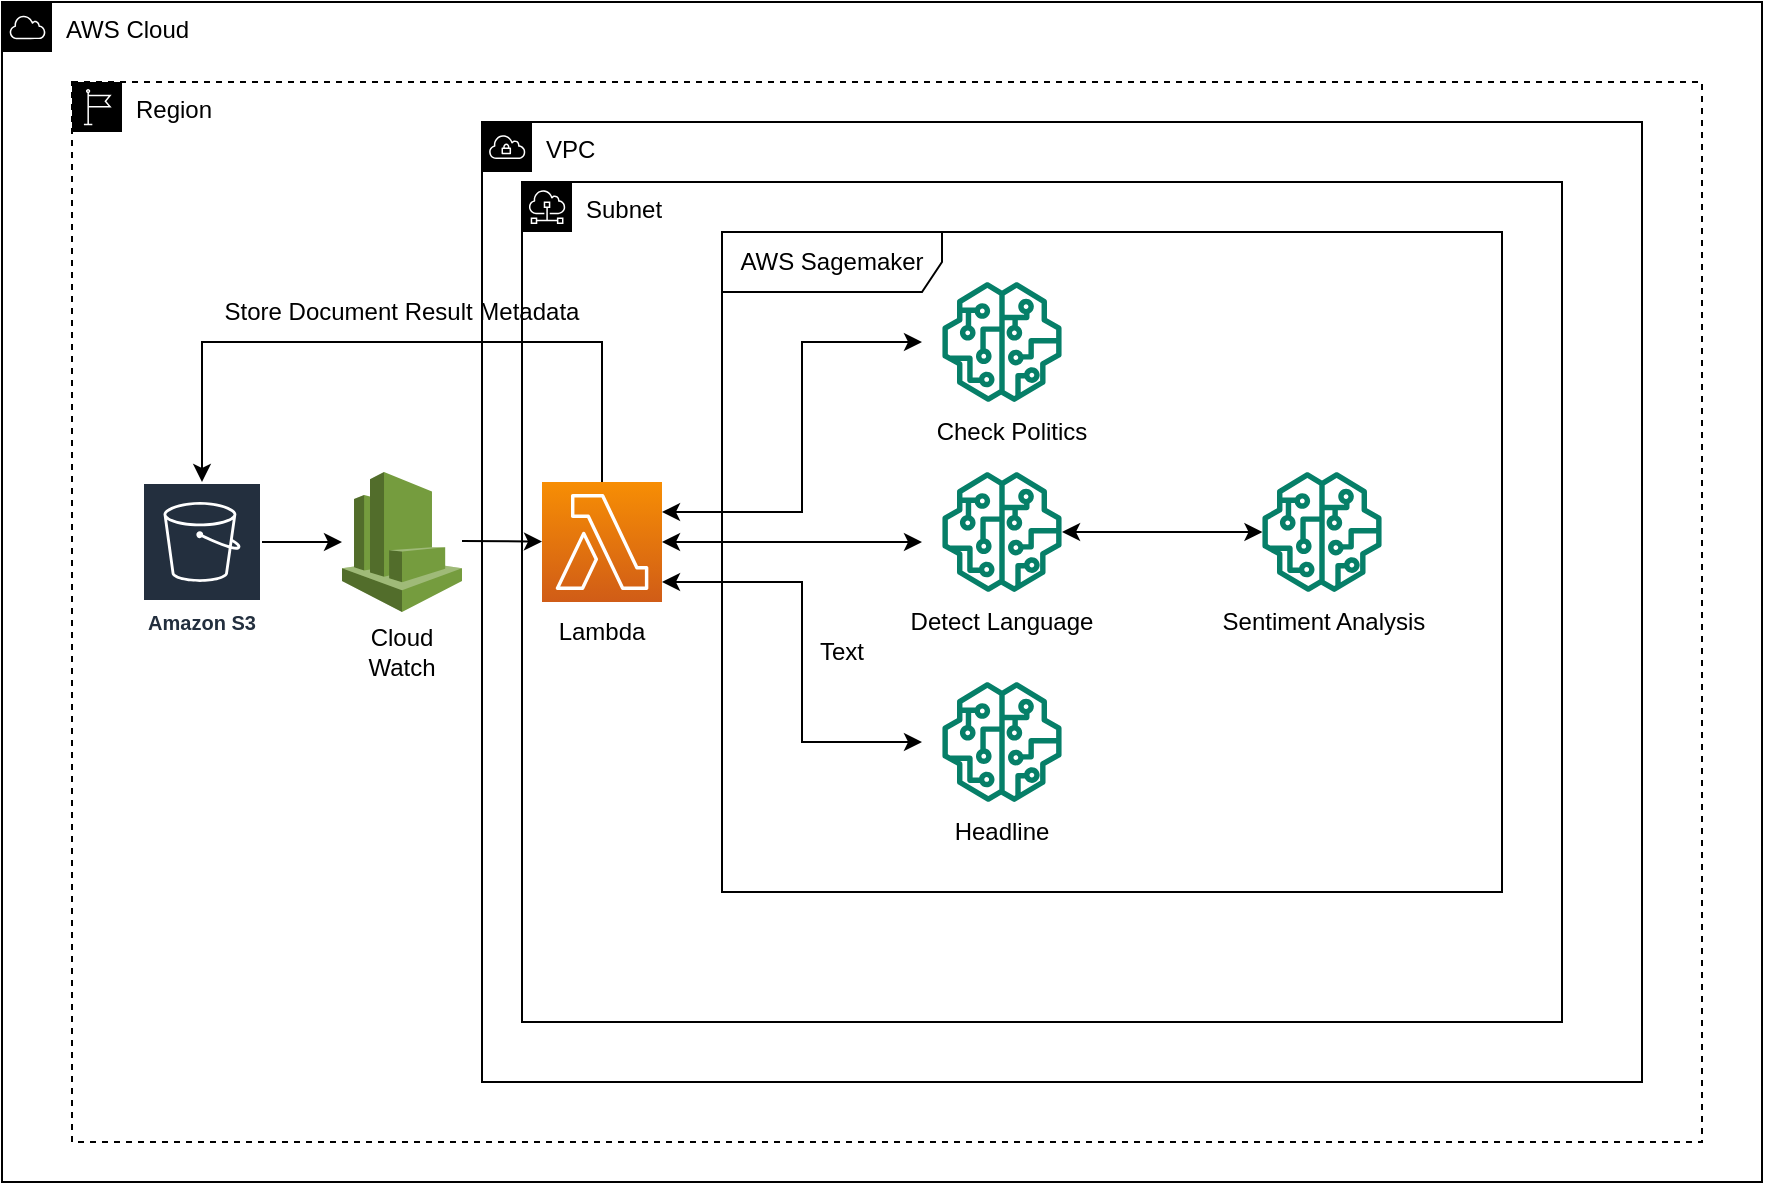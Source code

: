 <mxfile version="21.6.2" type="device">
  <diagram name="Page-1" id="y72JfJ4eZzIYOTI0xM4u">
    <mxGraphModel dx="880" dy="1552" grid="1" gridSize="10" guides="1" tooltips="1" connect="1" arrows="1" fold="1" page="1" pageScale="1" pageWidth="850" pageHeight="1100" math="0" shadow="0">
      <root>
        <mxCell id="0" />
        <mxCell id="1" parent="0" />
        <mxCell id="qdHOsgNCVOvMiUIWr9uF-10" value="Amazon S3" style="sketch=0;outlineConnect=0;fontColor=#232F3E;gradientColor=none;strokeColor=#ffffff;fillColor=#232F3E;dashed=0;verticalLabelPosition=middle;verticalAlign=bottom;align=center;html=1;whiteSpace=wrap;fontSize=10;fontStyle=1;spacing=3;shape=mxgraph.aws4.productIcon;prIcon=mxgraph.aws4.s3;" vertex="1" parent="1">
          <mxGeometry x="70" y="220" width="60" height="80" as="geometry" />
        </mxCell>
        <mxCell id="qdHOsgNCVOvMiUIWr9uF-11" value="" style="outlineConnect=0;dashed=0;verticalLabelPosition=bottom;verticalAlign=top;align=center;html=1;shape=mxgraph.aws3.cloudwatch;fillColor=#759C3E;gradientColor=none;" vertex="1" parent="1">
          <mxGeometry x="170" y="215" width="60" height="70" as="geometry" />
        </mxCell>
        <mxCell id="qdHOsgNCVOvMiUIWr9uF-13" value="Cloud Watch" style="text;html=1;strokeColor=none;fillColor=none;align=center;verticalAlign=middle;whiteSpace=wrap;rounded=0;" vertex="1" parent="1">
          <mxGeometry x="170" y="290" width="60" height="30" as="geometry" />
        </mxCell>
        <mxCell id="qdHOsgNCVOvMiUIWr9uF-15" value="" style="sketch=0;points=[[0,0,0],[0.25,0,0],[0.5,0,0],[0.75,0,0],[1,0,0],[0,1,0],[0.25,1,0],[0.5,1,0],[0.75,1,0],[1,1,0],[0,0.25,0],[0,0.5,0],[0,0.75,0],[1,0.25,0],[1,0.5,0],[1,0.75,0]];outlineConnect=0;fontColor=#232F3E;gradientColor=#F78E04;gradientDirection=north;fillColor=#D05C17;strokeColor=#ffffff;dashed=0;verticalLabelPosition=bottom;verticalAlign=top;align=center;html=1;fontSize=12;fontStyle=0;aspect=fixed;shape=mxgraph.aws4.resourceIcon;resIcon=mxgraph.aws4.lambda;" vertex="1" parent="1">
          <mxGeometry x="270" y="220" width="60" height="60" as="geometry" />
        </mxCell>
        <mxCell id="qdHOsgNCVOvMiUIWr9uF-16" value="Lambda&lt;br&gt;" style="text;html=1;strokeColor=none;fillColor=none;align=center;verticalAlign=middle;whiteSpace=wrap;rounded=0;" vertex="1" parent="1">
          <mxGeometry x="270" y="280" width="60" height="30" as="geometry" />
        </mxCell>
        <mxCell id="qdHOsgNCVOvMiUIWr9uF-18" value="" style="endArrow=classic;html=1;rounded=0;" edge="1" parent="1" target="qdHOsgNCVOvMiUIWr9uF-11">
          <mxGeometry width="50" height="50" relative="1" as="geometry">
            <mxPoint x="130" y="250" as="sourcePoint" />
            <mxPoint x="180" y="200" as="targetPoint" />
          </mxGeometry>
        </mxCell>
        <mxCell id="qdHOsgNCVOvMiUIWr9uF-19" value="" style="endArrow=classic;html=1;rounded=0;" edge="1" parent="1" target="qdHOsgNCVOvMiUIWr9uF-15">
          <mxGeometry width="50" height="50" relative="1" as="geometry">
            <mxPoint x="230" y="249.5" as="sourcePoint" />
            <mxPoint x="270" y="249.5" as="targetPoint" />
          </mxGeometry>
        </mxCell>
        <mxCell id="qdHOsgNCVOvMiUIWr9uF-20" value="" style="sketch=0;outlineConnect=0;fontColor=#232F3E;gradientColor=none;fillColor=#067F68;strokeColor=none;dashed=0;verticalLabelPosition=bottom;verticalAlign=top;align=center;html=1;fontSize=12;fontStyle=0;aspect=fixed;pointerEvents=1;shape=mxgraph.aws4.sagemaker_model;" vertex="1" parent="1">
          <mxGeometry x="470" y="120" width="60" height="60" as="geometry" />
        </mxCell>
        <mxCell id="qdHOsgNCVOvMiUIWr9uF-25" value="" style="endArrow=classic;startArrow=classic;html=1;rounded=0;exitX=1;exitY=0.25;exitDx=0;exitDy=0;exitPerimeter=0;" edge="1" parent="1" source="qdHOsgNCVOvMiUIWr9uF-15">
          <mxGeometry width="50" height="50" relative="1" as="geometry">
            <mxPoint x="330" y="240" as="sourcePoint" />
            <mxPoint x="460" y="150" as="targetPoint" />
            <Array as="points">
              <mxPoint x="400" y="235" />
              <mxPoint x="400" y="150" />
            </Array>
          </mxGeometry>
        </mxCell>
        <mxCell id="qdHOsgNCVOvMiUIWr9uF-26" value="" style="sketch=0;outlineConnect=0;fontColor=#232F3E;gradientColor=none;fillColor=#067F68;strokeColor=none;dashed=0;verticalLabelPosition=bottom;verticalAlign=top;align=center;html=1;fontSize=12;fontStyle=0;aspect=fixed;pointerEvents=1;shape=mxgraph.aws4.sagemaker_model;" vertex="1" parent="1">
          <mxGeometry x="470" y="215" width="60" height="60" as="geometry" />
        </mxCell>
        <mxCell id="qdHOsgNCVOvMiUIWr9uF-27" value="" style="sketch=0;outlineConnect=0;fontColor=#232F3E;gradientColor=none;fillColor=#067F68;strokeColor=none;dashed=0;verticalLabelPosition=bottom;verticalAlign=top;align=center;html=1;fontSize=12;fontStyle=0;aspect=fixed;pointerEvents=1;shape=mxgraph.aws4.sagemaker_model;" vertex="1" parent="1">
          <mxGeometry x="470" y="320" width="60" height="60" as="geometry" />
        </mxCell>
        <mxCell id="qdHOsgNCVOvMiUIWr9uF-28" value="" style="endArrow=classic;startArrow=classic;html=1;rounded=0;" edge="1" parent="1">
          <mxGeometry width="50" height="50" relative="1" as="geometry">
            <mxPoint x="330" y="270" as="sourcePoint" />
            <mxPoint x="460" y="350" as="targetPoint" />
            <Array as="points">
              <mxPoint x="400" y="270" />
              <mxPoint x="400" y="350" />
            </Array>
          </mxGeometry>
        </mxCell>
        <mxCell id="qdHOsgNCVOvMiUIWr9uF-29" value="" style="endArrow=classic;startArrow=classic;html=1;rounded=0;" edge="1" parent="1">
          <mxGeometry width="50" height="50" relative="1" as="geometry">
            <mxPoint x="330" y="250" as="sourcePoint" />
            <mxPoint x="460" y="250" as="targetPoint" />
          </mxGeometry>
        </mxCell>
        <mxCell id="qdHOsgNCVOvMiUIWr9uF-31" value="Check Politics" style="text;html=1;strokeColor=none;fillColor=none;align=center;verticalAlign=middle;whiteSpace=wrap;rounded=0;" vertex="1" parent="1">
          <mxGeometry x="450" y="180" width="110" height="30" as="geometry" />
        </mxCell>
        <mxCell id="qdHOsgNCVOvMiUIWr9uF-32" value="Detect Language" style="text;html=1;strokeColor=none;fillColor=none;align=center;verticalAlign=middle;whiteSpace=wrap;rounded=0;" vertex="1" parent="1">
          <mxGeometry x="440" y="275" width="120" height="30" as="geometry" />
        </mxCell>
        <mxCell id="qdHOsgNCVOvMiUIWr9uF-33" value="Headline" style="text;html=1;strokeColor=none;fillColor=none;align=center;verticalAlign=middle;whiteSpace=wrap;rounded=0;" vertex="1" parent="1">
          <mxGeometry x="470" y="380" width="60" height="30" as="geometry" />
        </mxCell>
        <mxCell id="qdHOsgNCVOvMiUIWr9uF-34" value="" style="sketch=0;outlineConnect=0;fontColor=#232F3E;gradientColor=none;fillColor=#067F68;strokeColor=none;dashed=0;verticalLabelPosition=bottom;verticalAlign=top;align=center;html=1;fontSize=12;fontStyle=0;aspect=fixed;pointerEvents=1;shape=mxgraph.aws4.sagemaker_model;" vertex="1" parent="1">
          <mxGeometry x="630" y="215" width="60" height="60" as="geometry" />
        </mxCell>
        <mxCell id="qdHOsgNCVOvMiUIWr9uF-35" value="AWS Sagemaker" style="shape=umlFrame;whiteSpace=wrap;html=1;pointerEvents=0;width=110;height=30;" vertex="1" parent="1">
          <mxGeometry x="360" y="95" width="390" height="330" as="geometry" />
        </mxCell>
        <mxCell id="qdHOsgNCVOvMiUIWr9uF-36" value="" style="endArrow=classic;startArrow=classic;html=1;rounded=0;exitX=1.004;exitY=0.5;exitDx=0;exitDy=0;exitPerimeter=0;" edge="1" parent="1" source="qdHOsgNCVOvMiUIWr9uF-26" target="qdHOsgNCVOvMiUIWr9uF-34">
          <mxGeometry width="50" height="50" relative="1" as="geometry">
            <mxPoint x="540" y="245" as="sourcePoint" />
            <mxPoint x="580" y="200" as="targetPoint" />
          </mxGeometry>
        </mxCell>
        <mxCell id="qdHOsgNCVOvMiUIWr9uF-37" value="Sentiment Analysis" style="text;html=1;strokeColor=none;fillColor=none;align=center;verticalAlign=middle;whiteSpace=wrap;rounded=0;" vertex="1" parent="1">
          <mxGeometry x="606" y="275" width="110" height="30" as="geometry" />
        </mxCell>
        <mxCell id="qdHOsgNCVOvMiUIWr9uF-38" value="" style="endArrow=classic;html=1;rounded=0;entryX=0.5;entryY=0;entryDx=0;entryDy=0;entryPerimeter=0;" edge="1" parent="1" target="qdHOsgNCVOvMiUIWr9uF-10">
          <mxGeometry width="50" height="50" relative="1" as="geometry">
            <mxPoint x="300" y="220" as="sourcePoint" />
            <mxPoint x="350" y="170" as="targetPoint" />
            <Array as="points">
              <mxPoint x="300" y="150" />
              <mxPoint x="100" y="150" />
            </Array>
          </mxGeometry>
        </mxCell>
        <mxCell id="qdHOsgNCVOvMiUIWr9uF-39" value="Text" style="text;html=1;strokeColor=none;fillColor=none;align=center;verticalAlign=middle;whiteSpace=wrap;rounded=0;" vertex="1" parent="1">
          <mxGeometry x="390" y="290" width="60" height="30" as="geometry" />
        </mxCell>
        <mxCell id="qdHOsgNCVOvMiUIWr9uF-40" value="Store Document Result Metadata&lt;br&gt;" style="text;html=1;strokeColor=none;fillColor=none;align=center;verticalAlign=middle;whiteSpace=wrap;rounded=0;" vertex="1" parent="1">
          <mxGeometry x="90" y="120" width="220" height="30" as="geometry" />
        </mxCell>
        <mxCell id="qdHOsgNCVOvMiUIWr9uF-41" value="AWS Cloud" style="sketch=0;outlineConnect=0;html=1;whiteSpace=wrap;fontSize=12;fontStyle=0;shape=mxgraph.aws4.group;grIcon=mxgraph.aws4.group_aws_cloud;fillColor=none;verticalAlign=top;align=left;spacingLeft=30;dashed=0;" vertex="1" parent="1">
          <mxGeometry y="-20" width="880" height="590" as="geometry" />
        </mxCell>
        <mxCell id="qdHOsgNCVOvMiUIWr9uF-42" value="Region" style="sketch=0;outlineConnect=0;html=1;whiteSpace=wrap;fontSize=12;fontStyle=0;shape=mxgraph.aws4.group;grIcon=mxgraph.aws4.group_region;fillColor=none;verticalAlign=top;align=left;spacingLeft=30;dashed=1;" vertex="1" parent="1">
          <mxGeometry x="35" y="20" width="815" height="530" as="geometry" />
        </mxCell>
        <mxCell id="qdHOsgNCVOvMiUIWr9uF-43" value="VPC" style="sketch=0;outlineConnect=0;html=1;whiteSpace=wrap;fontSize=12;fontStyle=0;shape=mxgraph.aws4.group;grIcon=mxgraph.aws4.group_vpc;fillColor=none;verticalAlign=top;align=left;spacingLeft=30;dashed=0;" vertex="1" parent="1">
          <mxGeometry x="240" y="40" width="580" height="480" as="geometry" />
        </mxCell>
        <mxCell id="qdHOsgNCVOvMiUIWr9uF-44" value="Subnet" style="sketch=0;outlineConnect=0;html=1;whiteSpace=wrap;fontSize=12;fontStyle=0;shape=mxgraph.aws4.group;grIcon=mxgraph.aws4.group_subnet;fillColor=none;verticalAlign=top;align=left;spacingLeft=30;dashed=0;" vertex="1" parent="1">
          <mxGeometry x="260" y="70" width="520" height="420" as="geometry" />
        </mxCell>
      </root>
    </mxGraphModel>
  </diagram>
</mxfile>
